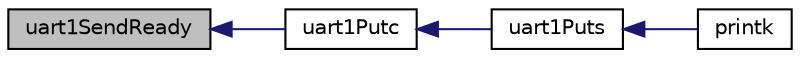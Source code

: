 digraph "uart1SendReady"
{
  edge [fontname="Helvetica",fontsize="10",labelfontname="Helvetica",labelfontsize="10"];
  node [fontname="Helvetica",fontsize="10",shape=record];
  rankdir="LR";
  Node21 [label="uart1SendReady",height=0.2,width=0.4,color="black", fillcolor="grey75", style="filled", fontcolor="black"];
  Node21 -> Node22 [dir="back",color="midnightblue",fontsize="10",style="solid",fontname="Helvetica"];
  Node22 [label="uart1Putc",height=0.2,width=0.4,color="black", fillcolor="white", style="filled",URL="$de/ddf/uart1_8cpp.html#af7ac0714aabbedf2bbba3ef37cfcbef6"];
  Node22 -> Node23 [dir="back",color="midnightblue",fontsize="10",style="solid",fontname="Helvetica"];
  Node23 [label="uart1Puts",height=0.2,width=0.4,color="black", fillcolor="white", style="filled",URL="$de/ddf/uart1_8cpp.html#a31257802883dfdd5c05e360da25f16f1"];
  Node23 -> Node24 [dir="back",color="midnightblue",fontsize="10",style="solid",fontname="Helvetica"];
  Node24 [label="printk",height=0.2,width=0.4,color="black", fillcolor="white", style="filled",URL="$d5/d68/printk__impl_8cpp.html#a369c0aab90bda82199178651fcc3d359"];
}
